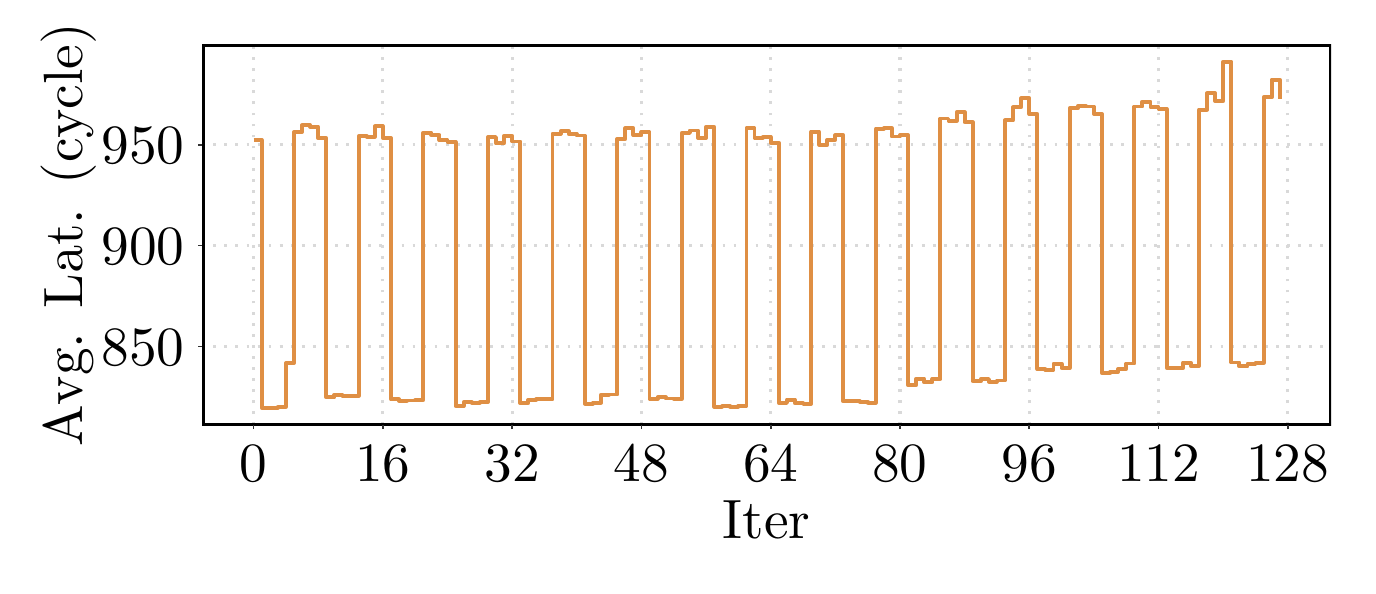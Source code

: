 % Created by tikzDevice version 0.12.3.1 on 2022-10-11 16:46:45
% !TEX encoding = UTF-8 Unicode
\begin{tikzpicture}[x=1pt,y=1pt]
\definecolor{fillColor}{RGB}{255,255,255}
\path[use as bounding box,fill=fillColor,fill opacity=0.00] (0,0) rectangle (476.98,194.41);
\begin{scope}
\path[clip] (  0.00,  0.00) rectangle (476.98,194.41);
\definecolor{drawColor}{RGB}{255,255,255}
\definecolor{fillColor}{RGB}{255,255,255}

\path[draw=drawColor,line width= 0.6pt,line join=round,line cap=round,fill=fillColor] (  0.00,  0.00) rectangle (476.98,194.41);
\end{scope}
\begin{scope}
\path[clip] ( 63.08, 50.75) rectangle (470.98,188.41);
\definecolor{fillColor}{RGB}{255,255,255}

\path[fill=fillColor] ( 63.08, 50.75) rectangle (470.98,188.41);
\definecolor{drawColor}{gray}{0.85}

\path[draw=drawColor,line width= 1.1pt,dash pattern=on 1pt off 3pt ,line join=round] ( 63.08, 79.23) --
	(470.98, 79.23);

\path[draw=drawColor,line width= 1.1pt,dash pattern=on 1pt off 3pt ,line join=round] ( 63.08,115.67) --
	(470.98,115.67);

\path[draw=drawColor,line width= 1.1pt,dash pattern=on 1pt off 3pt ,line join=round] ( 63.08,152.11) --
	(470.98,152.11);

\path[draw=drawColor,line width= 1.1pt,dash pattern=on 1pt off 3pt ,line join=round] ( 81.62, 50.75) --
	( 81.62,188.41);

\path[draw=drawColor,line width= 1.1pt,dash pattern=on 1pt off 3pt ,line join=round] (128.34, 50.75) --
	(128.34,188.41);

\path[draw=drawColor,line width= 1.1pt,dash pattern=on 1pt off 3pt ,line join=round] (175.05, 50.75) --
	(175.05,188.41);

\path[draw=drawColor,line width= 1.1pt,dash pattern=on 1pt off 3pt ,line join=round] (221.77, 50.75) --
	(221.77,188.41);

\path[draw=drawColor,line width= 1.1pt,dash pattern=on 1pt off 3pt ,line join=round] (268.49, 50.75) --
	(268.49,188.41);

\path[draw=drawColor,line width= 1.1pt,dash pattern=on 1pt off 3pt ,line join=round] (315.21, 50.75) --
	(315.21,188.41);

\path[draw=drawColor,line width= 1.1pt,dash pattern=on 1pt off 3pt ,line join=round] (361.93, 50.75) --
	(361.93,188.41);

\path[draw=drawColor,line width= 1.1pt,dash pattern=on 1pt off 3pt ,line join=round] (408.64, 50.75) --
	(408.64,188.41);

\path[draw=drawColor,line width= 1.1pt,dash pattern=on 1pt off 3pt ,line join=round] (455.36, 50.75) --
	(455.36,188.41);
\definecolor{drawColor}{RGB}{223,143,68}

\path[draw=drawColor,line width= 1.4pt,line join=round] ( 81.62,153.88) --
	( 84.54,153.88) --
	( 84.54, 57.00) --
	( 87.46, 57.00) --
	( 87.46, 57.11) --
	( 90.38, 57.11) --
	( 90.38, 57.42) --
	( 93.30, 57.42) --
	( 93.30, 73.19) --
	( 96.22, 73.19) --
	( 96.22,156.69) --
	( 99.14,156.69) --
	( 99.14,159.14) --
	(102.06,159.14) --
	(102.06,158.67) --
	(104.98,158.67) --
	(104.98,154.40) --
	(107.90,154.40) --
	(107.90, 60.80) --
	(110.82, 60.80) --
	(110.82, 61.74) --
	(113.74, 61.74) --
	(113.74, 61.17) --
	(116.66, 61.17) --
	(116.66, 61.38) --
	(119.58, 61.38) --
	(119.58,155.18) --
	(122.50,155.18) --
	(122.50,155.03) --
	(125.42,155.03) --
	(125.42,158.72) --
	(128.34,158.72) --
	(128.34,154.56) --
	(131.26,154.56) --
	(131.26, 60.08) --
	(134.18, 60.08) --
	(134.18, 59.66) --
	(137.10, 59.66) --
	(137.10, 59.71) --
	(140.02, 59.71) --
	(140.02, 59.76) --
	(142.94, 59.76) --
	(142.94,156.49) --
	(145.86,156.49) --
	(145.86,155.65) --
	(148.78,155.65) --
	(148.78,153.78) --
	(151.70,153.78) --
	(151.70,153.15) --
	(154.62,153.15) --
	(154.62, 57.68) --
	(157.54, 57.68) --
	(157.54, 59.03) --
	(160.45, 59.03) --
	(160.45, 58.88) --
	(163.37, 58.88) --
	(163.37, 59.09) --
	(166.29, 59.09) --
	(166.29,154.87) --
	(169.21,154.87) --
	(169.21,152.58) --
	(172.13,152.58) --
	(172.13,155.34) --
	(175.05,155.34) --
	(175.05,153.26) --
	(177.97,153.26) --
	(177.97, 58.72) --
	(180.89, 58.72) --
	(180.89, 59.92) --
	(183.81, 59.92) --
	(183.81, 60.08) --
	(186.73, 60.08) --
	(186.73, 60.13) --
	(189.65, 60.13) --
	(189.65,156.12) --
	(192.57,156.12) --
	(192.57,156.95) --
	(195.49,156.95) --
	(195.49,155.96) --
	(198.41,155.96) --
	(198.41,155.44) --
	(201.33,155.44) --
	(201.33, 58.57) --
	(204.25, 58.57) --
	(204.25, 58.93) --
	(207.17, 58.93) --
	(207.17, 61.79) --
	(210.09, 61.79) --
	(210.09, 61.85) --
	(213.01, 61.85) --
	(213.01,154.14) --
	(215.93,154.14) --
	(215.93,158.05) --
	(218.85,158.05) --
	(218.85,155.60) --
	(221.77,155.60) --
	(221.77,156.69) --
	(224.69,156.69) --
	(224.69, 60.28) --
	(227.61, 60.28) --
	(227.61, 60.91) --
	(230.53, 60.91) --
	(230.53, 60.39) --
	(233.45, 60.39) --
	(233.45, 60.28) --
	(236.37, 60.28) --
	(236.37,156.38) --
	(239.29,156.38) --
	(239.29,157.27) --
	(242.21,157.27) --
	(242.21,154.61) --
	(245.13,154.61) --
	(245.13,158.57) --
	(248.05,158.57) --
	(248.05, 57.47) --
	(250.97, 57.47) --
	(250.97, 57.63) --
	(253.89, 57.63) --
	(253.89, 57.37) --
	(256.81, 57.37) --
	(256.81, 57.73) --
	(259.73, 57.73) --
	(259.73,158.10) --
	(262.65,158.10) --
	(262.65,154.61) --
	(265.57,154.61) --
	(265.57,154.87) --
	(268.49,154.87) --
	(268.49,152.84) --
	(271.41,152.84) --
	(271.41, 58.83) --
	(274.33, 58.83) --
	(274.33, 60.02) --
	(277.25, 60.02) --
	(277.25, 58.72) --
	(280.17, 58.72) --
	(280.17, 58.46) --
	(283.09, 58.46) --
	(283.09,156.85) --
	(286.01,156.85) --
	(286.01,152.11) --
	(288.93,152.11) --
	(288.93,153.83) --
	(291.85,153.83) --
	(291.85,155.50) --
	(294.77,155.50) --
	(294.77, 59.35) --
	(297.69, 59.35) --
	(297.69, 59.35) --
	(300.61, 59.35) --
	(300.61, 59.24) --
	(303.53, 59.24) --
	(303.53, 58.93) --
	(306.45, 58.93) --
	(306.45,157.89) --
	(309.37,157.89) --
	(309.37,158.05) --
	(312.29,158.05) --
	(312.29,155.08) --
	(315.21,155.08) --
	(315.21,155.55) --
	(318.13,155.55) --
	(318.13, 65.18) --
	(321.05, 65.18) --
	(321.05, 67.57) --
	(323.97, 67.57) --
	(323.97, 66.27) --
	(326.89, 66.27) --
	(326.89, 67.42) --
	(329.81, 67.42) --
	(329.81,161.59) --
	(332.73,161.59) --
	(332.73,160.75) --
	(335.65,160.75) --
	(335.65,163.83) --
	(338.57,163.83) --
	(338.57,160.23) --
	(341.49,160.23) --
	(341.49, 66.64) --
	(344.41, 66.64) --
	(344.41, 67.42) --
	(347.33, 67.42) --
	(347.33, 66.53) --
	(350.25, 66.53) --
	(350.25, 66.90) --
	(353.17, 66.90) --
	(353.17,160.91) --
	(356.09,160.91) --
	(356.09,165.65) --
	(359.01,165.65) --
	(359.01,168.93) --
	(361.93,168.93) --
	(361.93,163.20) --
	(364.85,163.20) --
	(364.85, 71.06) --
	(367.76, 71.06) --
	(367.76, 70.85) --
	(370.68, 70.85) --
	(370.68, 72.99) --
	(373.60, 72.99) --
	(373.60, 71.37) --
	(376.52, 71.37) --
	(376.52,165.23) --
	(379.44,165.23) --
	(379.44,166.06) --
	(382.36,166.06) --
	(382.36,165.91) --
	(385.28,165.91) --
	(385.28,163.20) --
	(388.20,163.20) --
	(388.20, 69.55) --
	(391.12, 69.55) --
	(391.12, 70.02) --
	(394.04, 70.02) --
	(394.04, 71.11) --
	(396.96, 71.11) --
	(396.96, 73.04) --
	(399.88, 73.04) --
	(399.88,165.91) --
	(402.80,165.91) --
	(402.80,167.68) --
	(405.72,167.68) --
	(405.72,165.75) --
	(408.64,165.75) --
	(408.64,165.07) --
	(411.56,165.07) --
	(411.56, 71.53) --
	(414.48, 71.53) --
	(414.48, 71.32) --
	(417.40, 71.32) --
	(417.40, 73.35) --
	(420.32, 73.35) --
	(420.32, 72.15) --
	(423.24, 72.15) --
	(423.24,164.81) --
	(426.16,164.81) --
	(426.16,170.70) --
	(429.08,170.70) --
	(429.08,167.89) --
	(432.00,167.89) --
	(432.00,182.15) --
	(434.92,182.15) --
	(434.92, 73.40) --
	(437.84, 73.40) --
	(437.84, 72.00) --
	(440.76, 72.00) --
	(440.76, 72.93) --
	(443.68, 72.93) --
	(443.68, 73.30) --
	(446.60, 73.30) --
	(446.60,169.24) --
	(449.52,169.24) --
	(449.52,175.59) --
	(452.44,175.59) --
	(452.44,168.77);
\definecolor{drawColor}{RGB}{0,0,0}

\path[draw=drawColor,line width= 1.7pt,line join=round,line cap=round] ( 63.08, 50.75) rectangle (470.98,188.41);
\end{scope}
\begin{scope}
\path[clip] (  0.00,  0.00) rectangle (476.98,194.41);
\definecolor{drawColor}{RGB}{0,0,0}

\node[text=drawColor,anchor=base east,inner sep=0pt, outer sep=0pt, scale=  2.00] at ( 56.66, 72.35) {850};

\node[text=drawColor,anchor=base east,inner sep=0pt, outer sep=0pt, scale=  2.00] at ( 56.66,108.79) {900};

\node[text=drawColor,anchor=base east,inner sep=0pt, outer sep=0pt, scale=  2.00] at ( 56.66,145.23) {950};
\end{scope}
\begin{scope}
\path[clip] (  0.00,  0.00) rectangle (476.98,194.41);
\definecolor{drawColor}{gray}{0.20}

\path[draw=drawColor,line width= 0.6pt,line join=round] ( 61.66, 79.23) --
	( 63.08, 79.23);

\path[draw=drawColor,line width= 0.6pt,line join=round] ( 61.66,115.67) --
	( 63.08,115.67);

\path[draw=drawColor,line width= 0.6pt,line join=round] ( 61.66,152.11) --
	( 63.08,152.11);
\end{scope}
\begin{scope}
\path[clip] (  0.00,  0.00) rectangle (476.98,194.41);
\definecolor{drawColor}{gray}{0.20}

\path[draw=drawColor,line width= 0.6pt,line join=round] ( 81.62, 49.32) --
	( 81.62, 50.75);

\path[draw=drawColor,line width= 0.6pt,line join=round] (128.34, 49.32) --
	(128.34, 50.75);

\path[draw=drawColor,line width= 0.6pt,line join=round] (175.05, 49.32) --
	(175.05, 50.75);

\path[draw=drawColor,line width= 0.6pt,line join=round] (221.77, 49.32) --
	(221.77, 50.75);

\path[draw=drawColor,line width= 0.6pt,line join=round] (268.49, 49.32) --
	(268.49, 50.75);

\path[draw=drawColor,line width= 0.6pt,line join=round] (315.21, 49.32) --
	(315.21, 50.75);

\path[draw=drawColor,line width= 0.6pt,line join=round] (361.93, 49.32) --
	(361.93, 50.75);

\path[draw=drawColor,line width= 0.6pt,line join=round] (408.64, 49.32) --
	(408.64, 50.75);

\path[draw=drawColor,line width= 0.6pt,line join=round] (455.36, 49.32) --
	(455.36, 50.75);
\end{scope}
\begin{scope}
\path[clip] (  0.00,  0.00) rectangle (476.98,194.41);
\definecolor{drawColor}{RGB}{0,0,0}

\node[text=drawColor,anchor=base,inner sep=0pt, outer sep=0pt, scale=  2.00] at ( 81.62, 30.55) {0};

\node[text=drawColor,anchor=base,inner sep=0pt, outer sep=0pt, scale=  2.00] at (128.34, 30.55) {16};

\node[text=drawColor,anchor=base,inner sep=0pt, outer sep=0pt, scale=  2.00] at (175.05, 30.55) {32};

\node[text=drawColor,anchor=base,inner sep=0pt, outer sep=0pt, scale=  2.00] at (221.77, 30.55) {48};

\node[text=drawColor,anchor=base,inner sep=0pt, outer sep=0pt, scale=  2.00] at (268.49, 30.55) {64};

\node[text=drawColor,anchor=base,inner sep=0pt, outer sep=0pt, scale=  2.00] at (315.21, 30.55) {80};

\node[text=drawColor,anchor=base,inner sep=0pt, outer sep=0pt, scale=  2.00] at (361.93, 30.55) {96};

\node[text=drawColor,anchor=base,inner sep=0pt, outer sep=0pt, scale=  2.00] at (408.64, 30.55) {112};

\node[text=drawColor,anchor=base,inner sep=0pt, outer sep=0pt, scale=  2.00] at (455.36, 30.55) {128};
\end{scope}
\begin{scope}
\path[clip] (  0.00,  0.00) rectangle (476.98,194.41);
\definecolor{drawColor}{RGB}{0,0,0}

\node[text=drawColor,anchor=base,inner sep=0pt, outer sep=0pt, scale=  2.00] at (267.03,  9.89) {Iter};
\end{scope}
\begin{scope}
\path[clip] (  0.00,  0.00) rectangle (476.98,194.41);
\definecolor{drawColor}{RGB}{0,0,0}

\node[text=drawColor,rotate= 90.00,anchor=base,inner sep=0pt, outer sep=0pt, scale=  2.00] at ( 19.77,119.58) {Avg. Lat. (cycle)};
\end{scope}
\end{tikzpicture}
